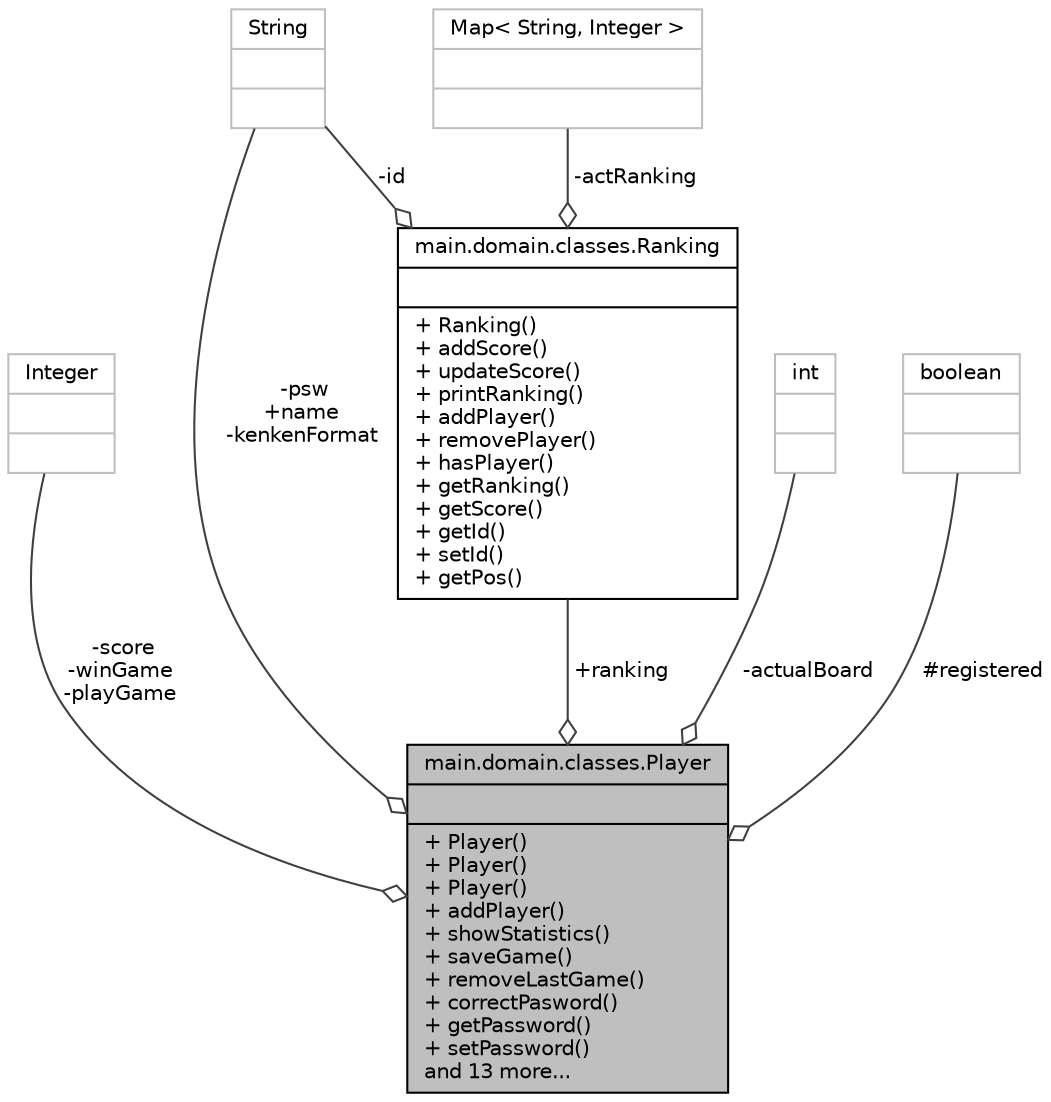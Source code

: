 digraph "main.domain.classes.Player"
{
 // INTERACTIVE_SVG=YES
 // LATEX_PDF_SIZE
  edge [fontname="Helvetica",fontsize="10",labelfontname="Helvetica",labelfontsize="10"];
  node [fontname="Helvetica",fontsize="10",shape=record];
  Node1 [label="{main.domain.classes.Player\n||+ Player()\l+ Player()\l+ Player()\l+ addPlayer()\l+ showStatistics()\l+ saveGame()\l+ removeLastGame()\l+ correctPasword()\l+ getPassword()\l+ setPassword()\land 13 more...\l}",height=0.2,width=0.4,color="black", fillcolor="grey75", style="filled", fontcolor="black",tooltip=" "];
  Node2 -> Node1 [color="grey25",fontsize="10",style="solid",label=" -score\n-winGame\n-playGame" ,arrowhead="odiamond",fontname="Helvetica"];
  Node2 [label="{Integer\n||}",height=0.2,width=0.4,color="grey75", fillcolor="white", style="filled",tooltip=" "];
  Node3 -> Node1 [color="grey25",fontsize="10",style="solid",label=" -psw\n+name\n-kenkenFormat" ,arrowhead="odiamond",fontname="Helvetica"];
  Node3 [label="{String\n||}",height=0.2,width=0.4,color="grey75", fillcolor="white", style="filled",tooltip=" "];
  Node4 -> Node1 [color="grey25",fontsize="10",style="solid",label=" +ranking" ,arrowhead="odiamond",fontname="Helvetica"];
  Node4 [label="{main.domain.classes.Ranking\n||+ Ranking()\l+ addScore()\l+ updateScore()\l+ printRanking()\l+ addPlayer()\l+ removePlayer()\l+ hasPlayer()\l+ getRanking()\l+ getScore()\l+ getId()\l+ setId()\l+ getPos()\l}",height=0.2,width=0.4,color="black", fillcolor="white", style="filled",URL="$classmain_1_1domain_1_1classes_1_1Ranking.html",tooltip=" "];
  Node3 -> Node4 [color="grey25",fontsize="10",style="solid",label=" -id" ,arrowhead="odiamond",fontname="Helvetica"];
  Node5 -> Node4 [color="grey25",fontsize="10",style="solid",label=" -actRanking" ,arrowhead="odiamond",fontname="Helvetica"];
  Node5 [label="{Map\< String, Integer \>\n||}",height=0.2,width=0.4,color="grey75", fillcolor="white", style="filled",tooltip=" "];
  Node6 -> Node1 [color="grey25",fontsize="10",style="solid",label=" -actualBoard" ,arrowhead="odiamond",fontname="Helvetica"];
  Node6 [label="{int\n||}",height=0.2,width=0.4,color="grey75", fillcolor="white", style="filled",tooltip=" "];
  Node7 -> Node1 [color="grey25",fontsize="10",style="solid",label=" #registered" ,arrowhead="odiamond",fontname="Helvetica"];
  Node7 [label="{boolean\n||}",height=0.2,width=0.4,color="grey75", fillcolor="white", style="filled",tooltip=" "];
}
